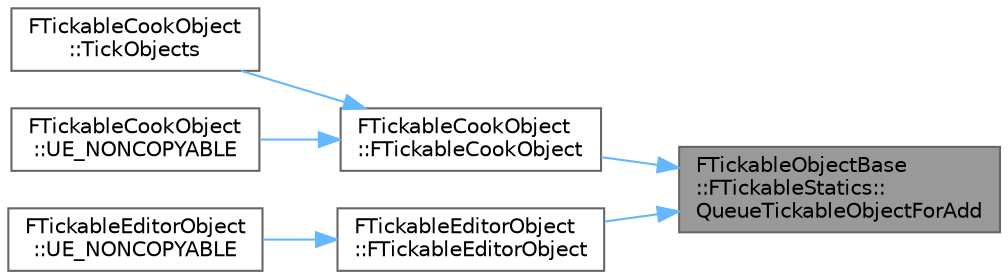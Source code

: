 digraph "FTickableObjectBase::FTickableStatics::QueueTickableObjectForAdd"
{
 // INTERACTIVE_SVG=YES
 // LATEX_PDF_SIZE
  bgcolor="transparent";
  edge [fontname=Helvetica,fontsize=10,labelfontname=Helvetica,labelfontsize=10];
  node [fontname=Helvetica,fontsize=10,shape=box,height=0.2,width=0.4];
  rankdir="RL";
  Node1 [id="Node000001",label="FTickableObjectBase\l::FTickableStatics::\lQueueTickableObjectForAdd",height=0.2,width=0.4,color="gray40", fillcolor="grey60", style="filled", fontcolor="black",tooltip="Call from anywhere to lock and add to the new objects list."];
  Node1 -> Node2 [id="edge1_Node000001_Node000002",dir="back",color="steelblue1",style="solid",tooltip=" "];
  Node2 [id="Node000002",label="FTickableCookObject\l::FTickableCookObject",height=0.2,width=0.4,color="grey40", fillcolor="white", style="filled",URL="$df/d87/classFTickableCookObject.html#a4c60a393311b5442ccc9ac3f7d1003ef",tooltip="Registers this instance with the static array of tickable objects."];
  Node2 -> Node3 [id="edge2_Node000002_Node000003",dir="back",color="steelblue1",style="solid",tooltip=" "];
  Node3 [id="Node000003",label="FTickableCookObject\l::TickObjects",height=0.2,width=0.4,color="grey40", fillcolor="white", style="filled",URL="$df/d87/classFTickableCookObject.html#a7e54ec2b4b0bc23432f92496f2b21028",tooltip="Calls TickCook on every enabled tickable object."];
  Node2 -> Node4 [id="edge3_Node000002_Node000004",dir="back",color="steelblue1",style="solid",tooltip=" "];
  Node4 [id="Node000004",label="FTickableCookObject\l::UE_NONCOPYABLE",height=0.2,width=0.4,color="grey40", fillcolor="white", style="filled",URL="$df/d87/classFTickableCookObject.html#ae9cc440142d607a7c6e75c9d9c46221b",tooltip=" "];
  Node1 -> Node5 [id="edge4_Node000001_Node000005",dir="back",color="steelblue1",style="solid",tooltip=" "];
  Node5 [id="Node000005",label="FTickableEditorObject\l::FTickableEditorObject",height=0.2,width=0.4,color="grey40", fillcolor="white", style="filled",URL="$d5/d90/classFTickableEditorObject.html#a8da8a05d469bb91928c4bdb5ea547699",tooltip="Registers this instance with the static array of tickable objects."];
  Node5 -> Node6 [id="edge5_Node000005_Node000006",dir="back",color="steelblue1",style="solid",tooltip=" "];
  Node6 [id="Node000006",label="FTickableEditorObject\l::UE_NONCOPYABLE",height=0.2,width=0.4,color="grey40", fillcolor="white", style="filled",URL="$d5/d90/classFTickableEditorObject.html#ac728d69854813ce59c45cf55e36ec50f",tooltip=" "];
}
